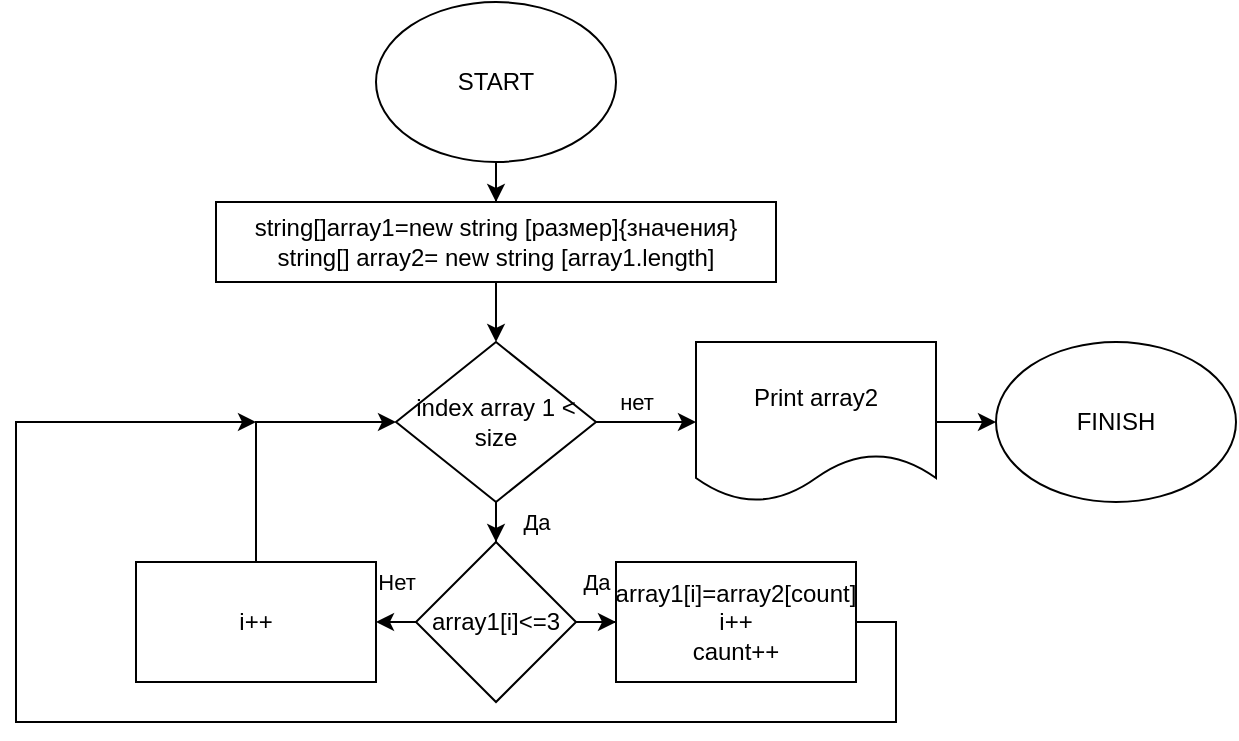 <mxfile version="21.1.1" type="device">
  <diagram name="Страница 1" id="AyavdYUf38W_OzHNTMit">
    <mxGraphModel dx="794" dy="438" grid="1" gridSize="10" guides="1" tooltips="1" connect="1" arrows="1" fold="1" page="1" pageScale="1" pageWidth="827" pageHeight="1169" math="0" shadow="0">
      <root>
        <mxCell id="0" />
        <mxCell id="1" parent="0" />
        <mxCell id="uhsbSpLp1sKEng9bCTz--3" style="edgeStyle=orthogonalEdgeStyle;rounded=0;orthogonalLoop=1;jettySize=auto;html=1;entryX=0.5;entryY=0;entryDx=0;entryDy=0;" edge="1" parent="1" source="uhsbSpLp1sKEng9bCTz--1" target="uhsbSpLp1sKEng9bCTz--2">
          <mxGeometry relative="1" as="geometry" />
        </mxCell>
        <mxCell id="uhsbSpLp1sKEng9bCTz--1" value="START" style="ellipse;whiteSpace=wrap;html=1;" vertex="1" parent="1">
          <mxGeometry x="270" y="20" width="120" height="80" as="geometry" />
        </mxCell>
        <mxCell id="uhsbSpLp1sKEng9bCTz--5" style="edgeStyle=orthogonalEdgeStyle;rounded=0;orthogonalLoop=1;jettySize=auto;html=1;entryX=0.5;entryY=0;entryDx=0;entryDy=0;" edge="1" parent="1" source="uhsbSpLp1sKEng9bCTz--2" target="uhsbSpLp1sKEng9bCTz--4">
          <mxGeometry relative="1" as="geometry" />
        </mxCell>
        <mxCell id="uhsbSpLp1sKEng9bCTz--2" value="string[]array1=new string [размер]{значения}&lt;br&gt;string[] array2= new string [array1.length]" style="rounded=0;whiteSpace=wrap;html=1;" vertex="1" parent="1">
          <mxGeometry x="190" y="120" width="280" height="40" as="geometry" />
        </mxCell>
        <mxCell id="uhsbSpLp1sKEng9bCTz--6" style="edgeStyle=orthogonalEdgeStyle;rounded=0;orthogonalLoop=1;jettySize=auto;html=1;exitX=1;exitY=0.5;exitDx=0;exitDy=0;" edge="1" parent="1" source="uhsbSpLp1sKEng9bCTz--4">
          <mxGeometry relative="1" as="geometry">
            <mxPoint x="380" y="230" as="targetPoint" />
          </mxGeometry>
        </mxCell>
        <mxCell id="uhsbSpLp1sKEng9bCTz--7" value="нет" style="edgeStyle=orthogonalEdgeStyle;rounded=0;orthogonalLoop=1;jettySize=auto;html=1;exitX=1;exitY=0.5;exitDx=0;exitDy=0;" edge="1" parent="1" source="uhsbSpLp1sKEng9bCTz--4">
          <mxGeometry x="-0.2" y="10" relative="1" as="geometry">
            <mxPoint x="430" y="230" as="targetPoint" />
            <mxPoint as="offset" />
          </mxGeometry>
        </mxCell>
        <mxCell id="uhsbSpLp1sKEng9bCTz--14" value="Да" style="edgeStyle=orthogonalEdgeStyle;rounded=0;orthogonalLoop=1;jettySize=auto;html=1;entryX=0.5;entryY=0;entryDx=0;entryDy=0;" edge="1" parent="1" source="uhsbSpLp1sKEng9bCTz--4" target="uhsbSpLp1sKEng9bCTz--13">
          <mxGeometry x="0.667" y="20" relative="1" as="geometry">
            <mxPoint as="offset" />
          </mxGeometry>
        </mxCell>
        <mxCell id="uhsbSpLp1sKEng9bCTz--4" value="index array 1 &amp;lt; size" style="rhombus;whiteSpace=wrap;html=1;" vertex="1" parent="1">
          <mxGeometry x="280" y="190" width="100" height="80" as="geometry" />
        </mxCell>
        <mxCell id="uhsbSpLp1sKEng9bCTz--12" style="edgeStyle=orthogonalEdgeStyle;rounded=0;orthogonalLoop=1;jettySize=auto;html=1;entryX=0;entryY=0.5;entryDx=0;entryDy=0;" edge="1" parent="1" source="uhsbSpLp1sKEng9bCTz--8" target="uhsbSpLp1sKEng9bCTz--10">
          <mxGeometry relative="1" as="geometry" />
        </mxCell>
        <mxCell id="uhsbSpLp1sKEng9bCTz--8" value="Print array2" style="shape=document;whiteSpace=wrap;html=1;boundedLbl=1;" vertex="1" parent="1">
          <mxGeometry x="430" y="190" width="120" height="80" as="geometry" />
        </mxCell>
        <mxCell id="uhsbSpLp1sKEng9bCTz--10" value="FINISH" style="ellipse;whiteSpace=wrap;html=1;" vertex="1" parent="1">
          <mxGeometry x="580" y="190" width="120" height="80" as="geometry" />
        </mxCell>
        <mxCell id="uhsbSpLp1sKEng9bCTz--16" value="Нет" style="edgeStyle=orthogonalEdgeStyle;rounded=0;orthogonalLoop=1;jettySize=auto;html=1;exitX=0;exitY=0.5;exitDx=0;exitDy=0;entryX=1;entryY=0.5;entryDx=0;entryDy=0;" edge="1" parent="1" source="uhsbSpLp1sKEng9bCTz--13" target="uhsbSpLp1sKEng9bCTz--15">
          <mxGeometry y="-20" relative="1" as="geometry">
            <Array as="points">
              <mxPoint x="280" y="330" />
              <mxPoint x="280" y="330" />
            </Array>
            <mxPoint as="offset" />
          </mxGeometry>
        </mxCell>
        <mxCell id="uhsbSpLp1sKEng9bCTz--19" value="Да" style="edgeStyle=orthogonalEdgeStyle;rounded=0;orthogonalLoop=1;jettySize=auto;html=1;entryX=0;entryY=0.5;entryDx=0;entryDy=0;" edge="1" parent="1" source="uhsbSpLp1sKEng9bCTz--13" target="uhsbSpLp1sKEng9bCTz--18">
          <mxGeometry x="0.667" y="20" relative="1" as="geometry">
            <mxPoint as="offset" />
          </mxGeometry>
        </mxCell>
        <mxCell id="uhsbSpLp1sKEng9bCTz--13" value="array1[i]&amp;lt;=3" style="rhombus;whiteSpace=wrap;html=1;" vertex="1" parent="1">
          <mxGeometry x="290" y="290" width="80" height="80" as="geometry" />
        </mxCell>
        <mxCell id="uhsbSpLp1sKEng9bCTz--17" style="edgeStyle=orthogonalEdgeStyle;rounded=0;orthogonalLoop=1;jettySize=auto;html=1;exitX=0.5;exitY=0;exitDx=0;exitDy=0;entryX=0;entryY=0.5;entryDx=0;entryDy=0;" edge="1" parent="1" source="uhsbSpLp1sKEng9bCTz--15" target="uhsbSpLp1sKEng9bCTz--4">
          <mxGeometry relative="1" as="geometry">
            <mxPoint x="210" y="210" as="targetPoint" />
          </mxGeometry>
        </mxCell>
        <mxCell id="uhsbSpLp1sKEng9bCTz--15" value="i++" style="rounded=0;whiteSpace=wrap;html=1;" vertex="1" parent="1">
          <mxGeometry x="150" y="300" width="120" height="60" as="geometry" />
        </mxCell>
        <mxCell id="uhsbSpLp1sKEng9bCTz--20" style="edgeStyle=orthogonalEdgeStyle;rounded=0;orthogonalLoop=1;jettySize=auto;html=1;exitX=1;exitY=0.5;exitDx=0;exitDy=0;" edge="1" parent="1" source="uhsbSpLp1sKEng9bCTz--18">
          <mxGeometry relative="1" as="geometry">
            <mxPoint x="210" y="230" as="targetPoint" />
            <Array as="points">
              <mxPoint x="530" y="330" />
              <mxPoint x="530" y="380" />
              <mxPoint x="90" y="380" />
            </Array>
          </mxGeometry>
        </mxCell>
        <mxCell id="uhsbSpLp1sKEng9bCTz--18" value="array1[i]=array2[count]&lt;br&gt;i++&lt;br&gt;caunt++" style="rounded=0;whiteSpace=wrap;html=1;" vertex="1" parent="1">
          <mxGeometry x="390" y="300" width="120" height="60" as="geometry" />
        </mxCell>
      </root>
    </mxGraphModel>
  </diagram>
</mxfile>
